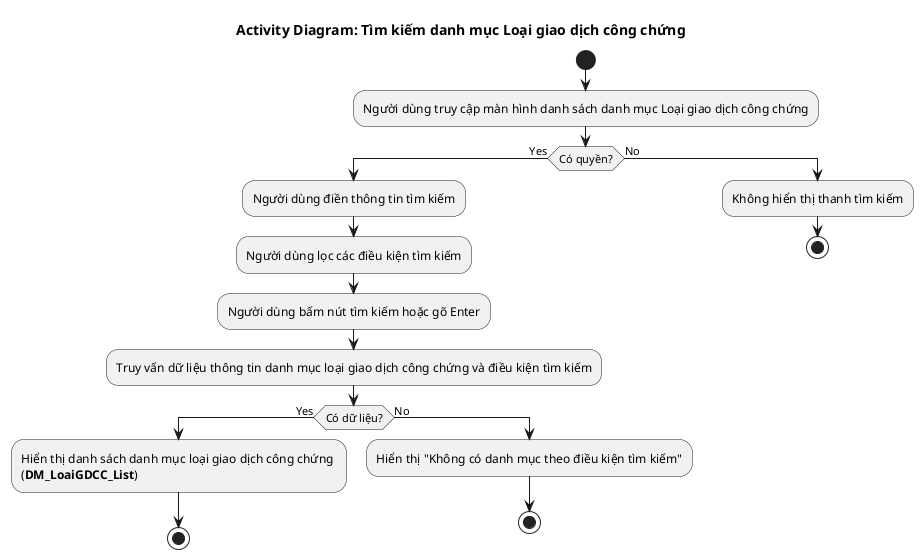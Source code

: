 @startuml DM_LoaiGDCC_Search
!pragma layout smetana
title Activity Diagram: Tìm kiếm danh mục Loại giao dịch công chứng

start
:Người dùng truy cập màn hình danh sách danh mục Loại giao dịch công chứng;
if (Có quyền?) then (Yes)
  :Người dùng điền thông tin tìm kiếm;
  :Người dùng lọc các điều kiện tìm kiếm;
  :Người dùng bấm nút tìm kiếm hoặc gõ Enter;
  :Truy vấn dữ liệu thông tin danh mục loại giao dịch công chứng và điều kiện tìm kiếm;
  if (Có dữ liệu?) then (Yes)
    :Hiển thị danh sách danh mục loại giao dịch công chứng \n(**DM_LoaiGDCC_List**);
    stop
  else (No)
    :Hiển thị "Không có danh mục theo điều kiện tìm kiếm";
    stop
  endif
else (No)
  :Không hiển thị thanh tìm kiếm;
  stop
endif
@enduml